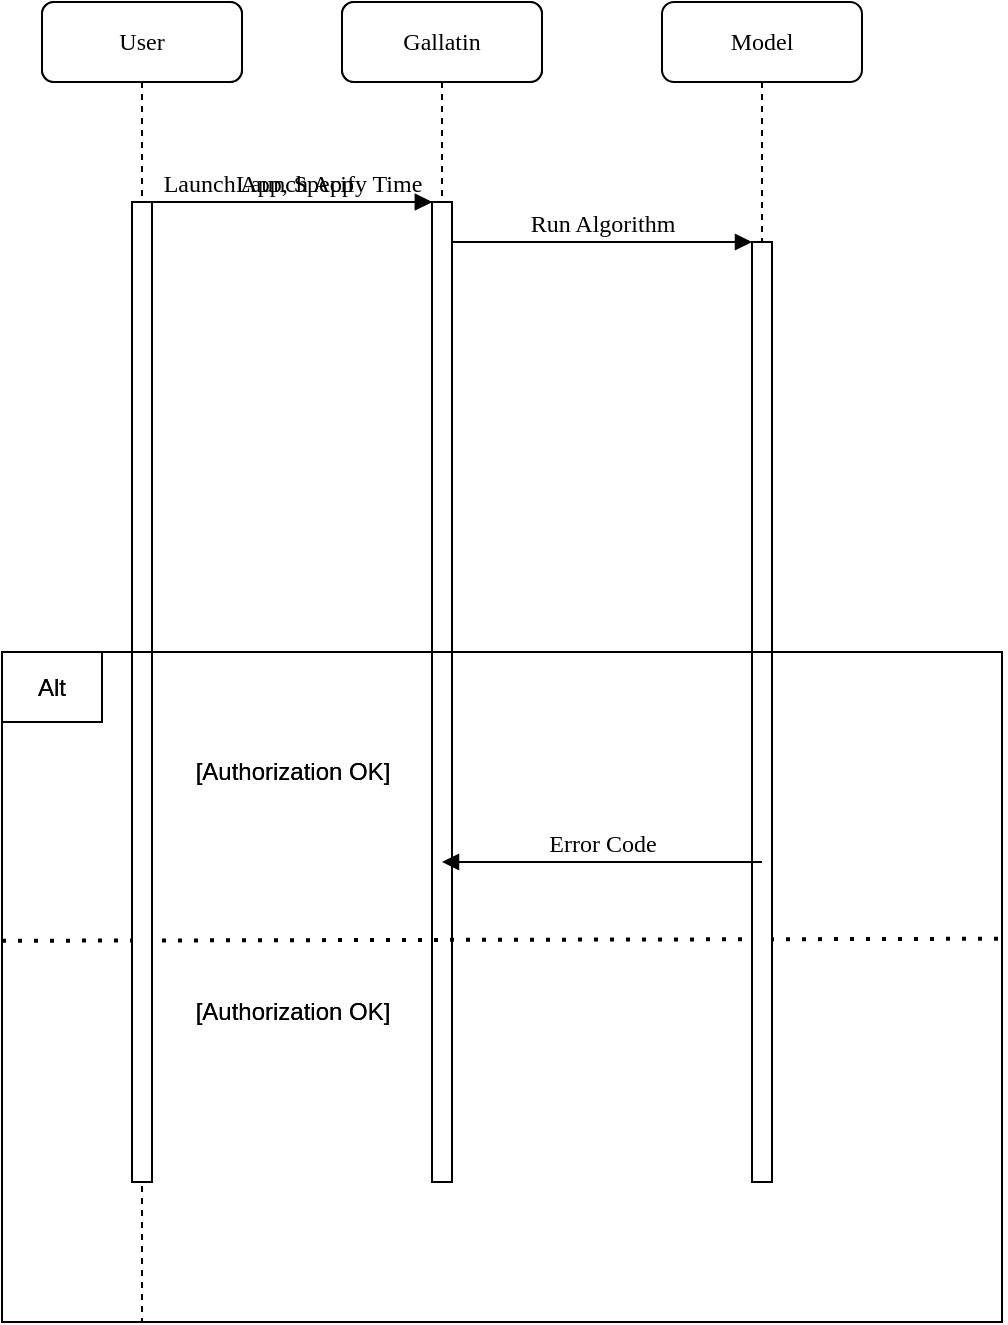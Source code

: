 <mxfile version="21.2.4" type="github">
  <diagram name="Page-1" id="13e1069c-82ec-6db2-03f1-153e76fe0fe0">
    <mxGraphModel dx="1536" dy="864" grid="1" gridSize="10" guides="1" tooltips="1" connect="1" arrows="1" fold="1" page="1" pageScale="1" pageWidth="1100" pageHeight="850" background="none" math="0" shadow="0">
      <root>
        <mxCell id="0" />
        <mxCell id="1" parent="0" />
        <mxCell id="BmvCwLx_1x8dqe_CR5D9-1" value="Gallatin" style="shape=umlLifeline;perimeter=lifelinePerimeter;whiteSpace=wrap;html=1;container=1;collapsible=0;recursiveResize=0;outlineConnect=0;rounded=1;shadow=0;comic=0;labelBackgroundColor=none;strokeWidth=1;fontFamily=Verdana;fontSize=12;align=center;" vertex="1" parent="1">
          <mxGeometry x="250" y="90" width="100" height="590" as="geometry" />
        </mxCell>
        <mxCell id="BmvCwLx_1x8dqe_CR5D9-2" value="" style="html=1;points=[];perimeter=orthogonalPerimeter;rounded=0;shadow=0;comic=0;labelBackgroundColor=none;strokeWidth=1;fontFamily=Verdana;fontSize=12;align=center;" vertex="1" parent="BmvCwLx_1x8dqe_CR5D9-1">
          <mxGeometry x="45" y="100" width="10" height="490" as="geometry" />
        </mxCell>
        <mxCell id="BmvCwLx_1x8dqe_CR5D9-3" value="[Authorization OK]" style="text;html=1;align=center;verticalAlign=middle;resizable=0;points=[];autosize=1;strokeColor=none;fillColor=none;" vertex="1" parent="BmvCwLx_1x8dqe_CR5D9-1">
          <mxGeometry x="-85" y="370" width="120" height="30" as="geometry" />
        </mxCell>
        <mxCell id="BmvCwLx_1x8dqe_CR5D9-4" value="[Authorization OK]" style="text;html=1;align=center;verticalAlign=middle;resizable=0;points=[];autosize=1;strokeColor=none;fillColor=none;" vertex="1" parent="BmvCwLx_1x8dqe_CR5D9-1">
          <mxGeometry x="-85" y="490" width="120" height="30" as="geometry" />
        </mxCell>
        <mxCell id="4loeCHfUMF7lGxp9gsLd-17" value="Gallatin" style="shape=umlLifeline;perimeter=lifelinePerimeter;whiteSpace=wrap;html=1;container=1;collapsible=0;recursiveResize=0;outlineConnect=0;rounded=1;shadow=0;comic=0;labelBackgroundColor=none;strokeWidth=1;fontFamily=Verdana;fontSize=12;align=center;" vertex="1" parent="1">
          <mxGeometry x="250" y="90" width="100" height="590" as="geometry" />
        </mxCell>
        <mxCell id="4loeCHfUMF7lGxp9gsLd-18" value="" style="html=1;points=[];perimeter=orthogonalPerimeter;rounded=0;shadow=0;comic=0;labelBackgroundColor=none;strokeWidth=1;fontFamily=Verdana;fontSize=12;align=center;" vertex="1" parent="4loeCHfUMF7lGxp9gsLd-17">
          <mxGeometry x="45" y="100" width="10" height="490" as="geometry" />
        </mxCell>
        <mxCell id="4loeCHfUMF7lGxp9gsLd-19" value="[Authorization OK]" style="text;html=1;align=center;verticalAlign=middle;resizable=0;points=[];autosize=1;strokeColor=none;fillColor=none;" vertex="1" parent="4loeCHfUMF7lGxp9gsLd-17">
          <mxGeometry x="-85" y="370" width="120" height="30" as="geometry" />
        </mxCell>
        <mxCell id="4loeCHfUMF7lGxp9gsLd-20" value="[Authorization OK]" style="text;html=1;align=center;verticalAlign=middle;resizable=0;points=[];autosize=1;strokeColor=none;fillColor=none;" vertex="1" parent="4loeCHfUMF7lGxp9gsLd-17">
          <mxGeometry x="-85" y="490" width="120" height="30" as="geometry" />
        </mxCell>
        <mxCell id="BmvCwLx_1x8dqe_CR5D9-7" value="User" style="shape=umlLifeline;perimeter=lifelinePerimeter;whiteSpace=wrap;html=1;container=1;collapsible=0;recursiveResize=0;outlineConnect=0;rounded=1;shadow=0;comic=0;labelBackgroundColor=none;strokeWidth=1;fontFamily=Verdana;fontSize=12;align=center;" vertex="1" parent="1">
          <mxGeometry x="100" y="90" width="100" height="660" as="geometry" />
        </mxCell>
        <mxCell id="BmvCwLx_1x8dqe_CR5D9-8" value="" style="html=1;points=[];perimeter=orthogonalPerimeter;rounded=0;shadow=0;comic=0;labelBackgroundColor=none;strokeWidth=1;fontFamily=Verdana;fontSize=12;align=center;" vertex="1" parent="BmvCwLx_1x8dqe_CR5D9-7">
          <mxGeometry x="45" y="100" width="10" height="490" as="geometry" />
        </mxCell>
        <mxCell id="BmvCwLx_1x8dqe_CR5D9-9" value="" style="shape=partialRectangle;whiteSpace=wrap;html=1;bottom=0;top=0;fillColor=none;" vertex="1" parent="BmvCwLx_1x8dqe_CR5D9-7">
          <mxGeometry x="-20" y="325" width="500" height="335" as="geometry" />
        </mxCell>
        <mxCell id="BmvCwLx_1x8dqe_CR5D9-10" value="" style="shape=partialRectangle;whiteSpace=wrap;html=1;left=0;right=0;fillColor=none;" vertex="1" parent="BmvCwLx_1x8dqe_CR5D9-7">
          <mxGeometry x="-20" y="325" width="500" height="335" as="geometry" />
        </mxCell>
        <mxCell id="BmvCwLx_1x8dqe_CR5D9-11" value="" style="shape=partialRectangle;whiteSpace=wrap;html=1;bottom=0;top=0;fillColor=none;" vertex="1" parent="BmvCwLx_1x8dqe_CR5D9-7">
          <mxGeometry x="-20" y="325" width="50" height="35" as="geometry" />
        </mxCell>
        <mxCell id="BmvCwLx_1x8dqe_CR5D9-12" value="Alt" style="shape=partialRectangle;whiteSpace=wrap;html=1;left=0;right=0;fillColor=none;" vertex="1" parent="BmvCwLx_1x8dqe_CR5D9-7">
          <mxGeometry x="-20" y="325" width="50" height="35" as="geometry" />
        </mxCell>
        <mxCell id="BmvCwLx_1x8dqe_CR5D9-21" value="" style="endArrow=none;dashed=1;html=1;dashPattern=1 3;strokeWidth=2;rounded=0;exitX=0;exitY=0.431;exitDx=0;exitDy=0;exitPerimeter=0;entryX=1;entryY=0.428;entryDx=0;entryDy=0;entryPerimeter=0;" edge="1" parent="BmvCwLx_1x8dqe_CR5D9-7" source="BmvCwLx_1x8dqe_CR5D9-10" target="BmvCwLx_1x8dqe_CR5D9-10">
          <mxGeometry width="50" height="50" relative="1" as="geometry">
            <mxPoint x="390" y="420" as="sourcePoint" />
            <mxPoint x="440" y="370" as="targetPoint" />
          </mxGeometry>
        </mxCell>
        <mxCell id="4loeCHfUMF7lGxp9gsLd-21" value="Model" style="shape=umlLifeline;perimeter=lifelinePerimeter;whiteSpace=wrap;html=1;container=1;collapsible=0;recursiveResize=0;outlineConnect=0;rounded=1;shadow=0;comic=0;labelBackgroundColor=none;strokeWidth=1;fontFamily=Verdana;fontSize=12;align=center;" vertex="1" parent="1">
          <mxGeometry x="410" y="90" width="100" height="590" as="geometry" />
        </mxCell>
        <mxCell id="4loeCHfUMF7lGxp9gsLd-22" value="" style="html=1;points=[];perimeter=orthogonalPerimeter;rounded=0;shadow=0;comic=0;labelBackgroundColor=none;strokeWidth=1;fontFamily=Verdana;fontSize=12;align=center;" vertex="1" parent="4loeCHfUMF7lGxp9gsLd-21">
          <mxGeometry x="45" y="120" width="10" height="470" as="geometry" />
        </mxCell>
        <mxCell id="BmvCwLx_1x8dqe_CR5D9-14" value="Launch App" style="html=1;verticalAlign=bottom;endArrow=block;entryX=0;entryY=0;labelBackgroundColor=none;fontFamily=Verdana;fontSize=12;edgeStyle=elbowEdgeStyle;elbow=vertical;" edge="1" parent="1" source="BmvCwLx_1x8dqe_CR5D9-8" target="BmvCwLx_1x8dqe_CR5D9-2">
          <mxGeometry x="0.008" relative="1" as="geometry">
            <mxPoint x="230" y="200" as="sourcePoint" />
            <mxPoint as="offset" />
          </mxGeometry>
        </mxCell>
        <mxCell id="4loeCHfUMF7lGxp9gsLd-23" value="User" style="shape=umlLifeline;perimeter=lifelinePerimeter;whiteSpace=wrap;html=1;container=1;collapsible=0;recursiveResize=0;outlineConnect=0;rounded=1;shadow=0;comic=0;labelBackgroundColor=none;strokeWidth=1;fontFamily=Verdana;fontSize=12;align=center;" vertex="1" parent="1">
          <mxGeometry x="100" y="90" width="100" height="660" as="geometry" />
        </mxCell>
        <mxCell id="4loeCHfUMF7lGxp9gsLd-24" value="" style="html=1;points=[];perimeter=orthogonalPerimeter;rounded=0;shadow=0;comic=0;labelBackgroundColor=none;strokeWidth=1;fontFamily=Verdana;fontSize=12;align=center;" vertex="1" parent="4loeCHfUMF7lGxp9gsLd-23">
          <mxGeometry x="45" y="100" width="10" height="490" as="geometry" />
        </mxCell>
        <mxCell id="4loeCHfUMF7lGxp9gsLd-25" value="" style="shape=partialRectangle;whiteSpace=wrap;html=1;bottom=0;top=0;fillColor=none;" vertex="1" parent="4loeCHfUMF7lGxp9gsLd-23">
          <mxGeometry x="-20" y="325" width="500" height="335" as="geometry" />
        </mxCell>
        <mxCell id="4loeCHfUMF7lGxp9gsLd-26" value="" style="shape=partialRectangle;whiteSpace=wrap;html=1;left=0;right=0;fillColor=none;" vertex="1" parent="4loeCHfUMF7lGxp9gsLd-23">
          <mxGeometry x="-20" y="325" width="500" height="335" as="geometry" />
        </mxCell>
        <mxCell id="4loeCHfUMF7lGxp9gsLd-27" value="" style="shape=partialRectangle;whiteSpace=wrap;html=1;bottom=0;top=0;fillColor=none;" vertex="1" parent="4loeCHfUMF7lGxp9gsLd-23">
          <mxGeometry x="-20" y="325" width="50" height="35" as="geometry" />
        </mxCell>
        <mxCell id="4loeCHfUMF7lGxp9gsLd-28" value="Alt" style="shape=partialRectangle;whiteSpace=wrap;html=1;left=0;right=0;fillColor=none;" vertex="1" parent="4loeCHfUMF7lGxp9gsLd-23">
          <mxGeometry x="-20" y="325" width="50" height="35" as="geometry" />
        </mxCell>
        <mxCell id="4loeCHfUMF7lGxp9gsLd-29" value="Error Code" style="html=1;verticalAlign=bottom;endArrow=block;labelBackgroundColor=none;fontFamily=Verdana;fontSize=12;" edge="1" parent="1">
          <mxGeometry relative="1" as="geometry">
            <mxPoint x="460" y="520" as="sourcePoint" />
            <mxPoint x="300" y="520" as="targetPoint" />
          </mxGeometry>
        </mxCell>
        <mxCell id="4loeCHfUMF7lGxp9gsLd-30" value="Launch App, Specify Time" style="html=1;verticalAlign=bottom;endArrow=block;entryX=0;entryY=0;labelBackgroundColor=none;fontFamily=Verdana;fontSize=12;edgeStyle=elbowEdgeStyle;elbow=vertical;" edge="1" parent="1" source="4loeCHfUMF7lGxp9gsLd-24" target="4loeCHfUMF7lGxp9gsLd-18">
          <mxGeometry relative="1" as="geometry">
            <mxPoint x="230" y="200" as="sourcePoint" />
          </mxGeometry>
        </mxCell>
        <mxCell id="4loeCHfUMF7lGxp9gsLd-31" value="Run Algorithm" style="html=1;verticalAlign=bottom;endArrow=block;entryX=0;entryY=0;labelBackgroundColor=none;fontFamily=Verdana;fontSize=12;edgeStyle=elbowEdgeStyle;elbow=vertical;" edge="1" parent="1" source="4loeCHfUMF7lGxp9gsLd-18" target="4loeCHfUMF7lGxp9gsLd-22">
          <mxGeometry relative="1" as="geometry">
            <mxPoint x="380" y="210" as="sourcePoint" />
          </mxGeometry>
        </mxCell>
      </root>
    </mxGraphModel>
  </diagram>
</mxfile>
